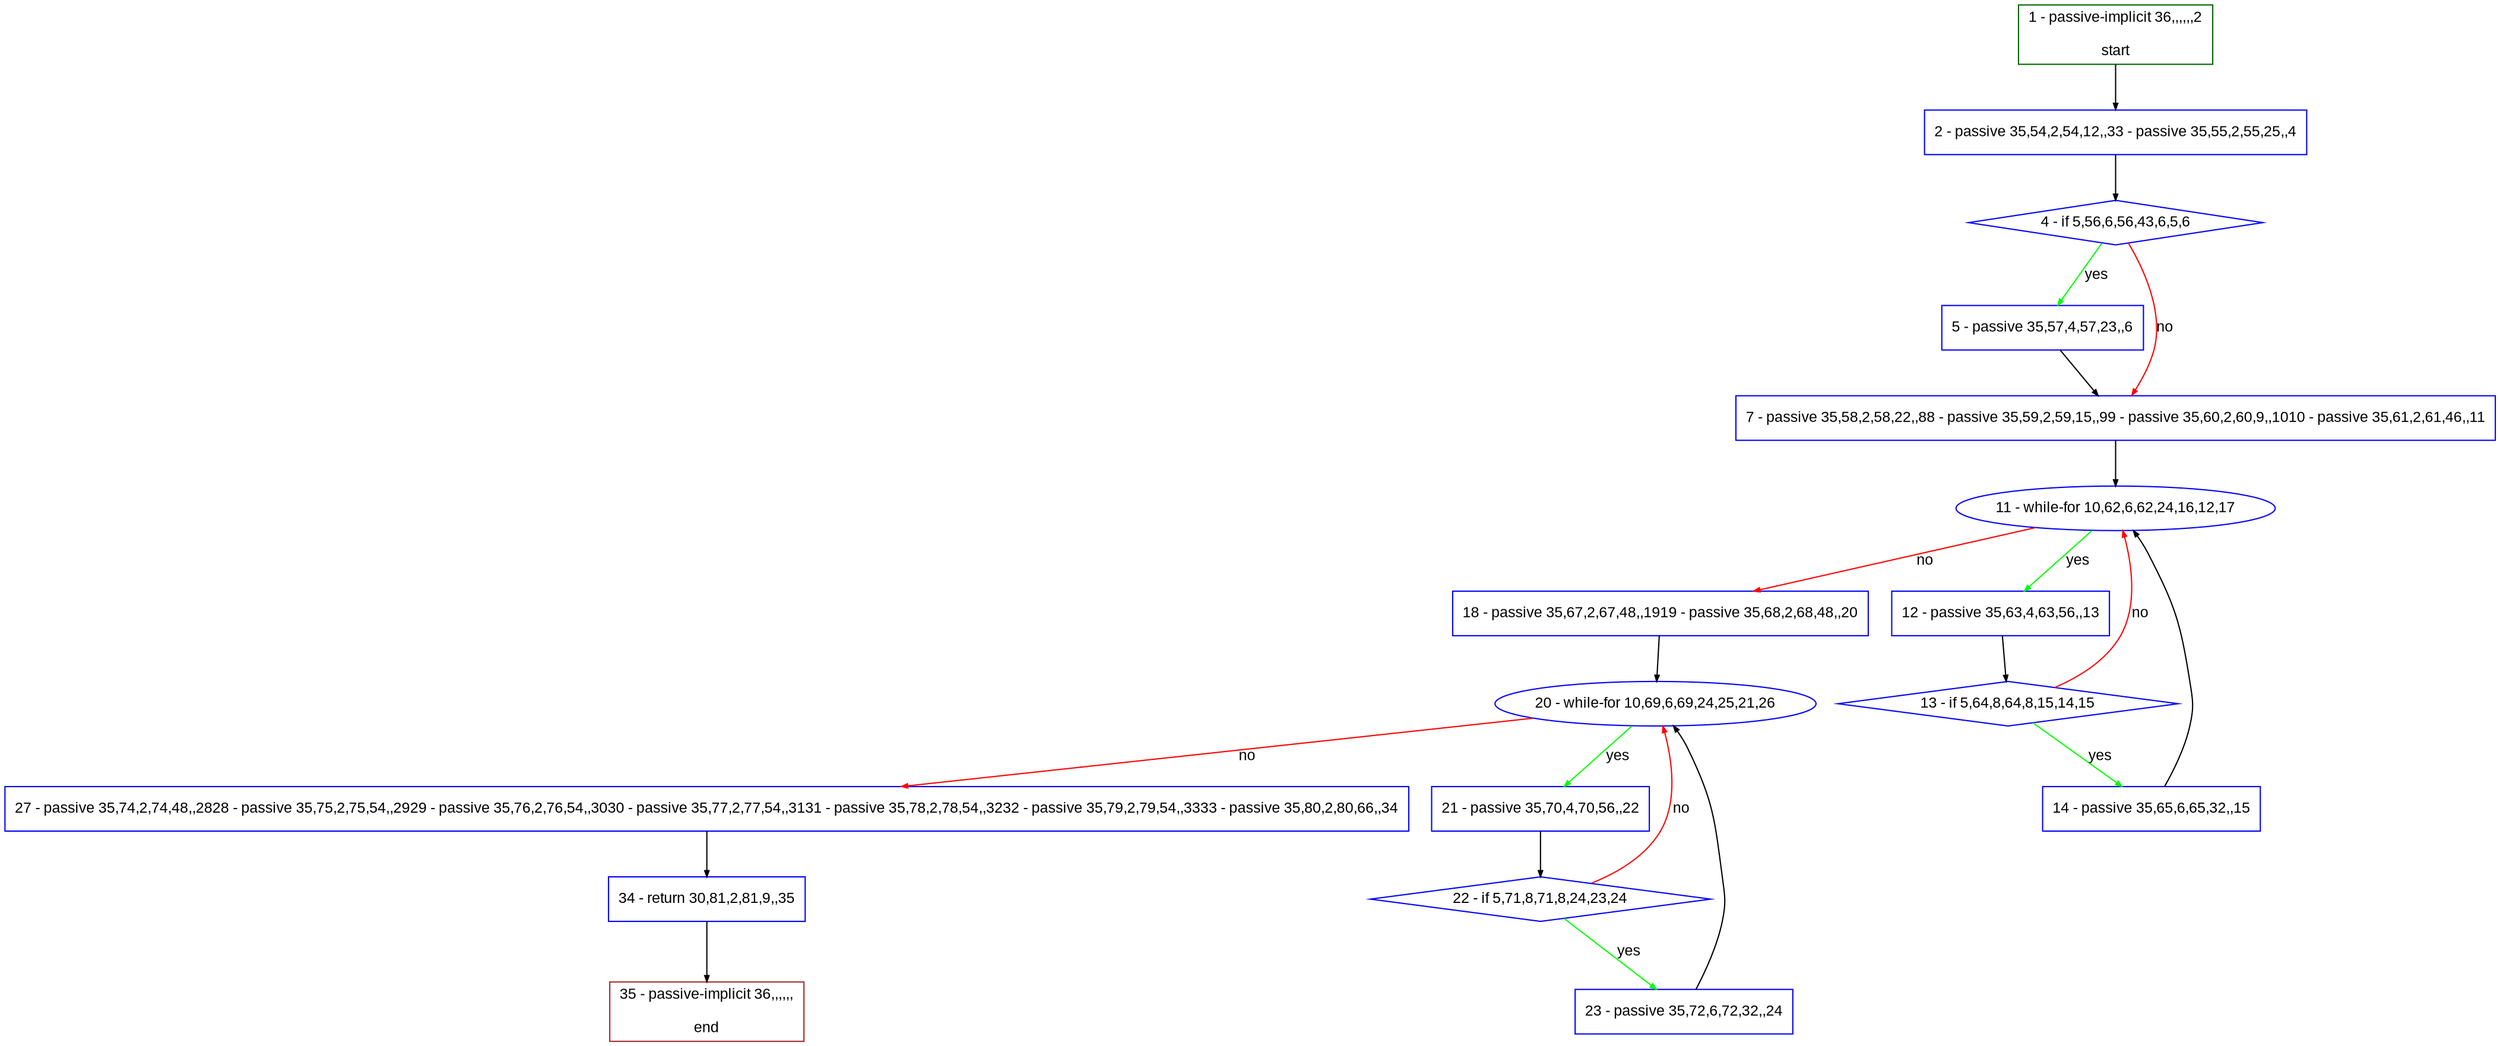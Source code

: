 digraph "" {
  graph [pack="true", label="", fontsize="12", packmode="clust", fontname="Arial", fillcolor="#FFFFCC", bgcolor="white", style="rounded,filled", compound="true"];
  node [node_initialized="no", label="", color="grey", fontsize="12", fillcolor="white", fontname="Arial", style="filled", shape="rectangle", compound="true", fixedsize="false"];
  edge [fontcolor="black", arrowhead="normal", arrowtail="none", arrowsize="0.5", ltail="", label="", color="black", fontsize="12", lhead="", fontname="Arial", dir="forward", compound="true"];
  __N1 [label="2 - passive 35,54,2,54,12,,33 - passive 35,55,2,55,25,,4", color="#0000ff", fillcolor="#ffffff", style="filled", shape="box"];
  __N2 [label="1 - passive-implicit 36,,,,,,2\n\nstart", color="#006400", fillcolor="#ffffff", style="filled", shape="box"];
  __N3 [label="4 - if 5,56,6,56,43,6,5,6", color="#0000ff", fillcolor="#ffffff", style="filled", shape="diamond"];
  __N4 [label="5 - passive 35,57,4,57,23,,6", color="#0000ff", fillcolor="#ffffff", style="filled", shape="box"];
  __N5 [label="7 - passive 35,58,2,58,22,,88 - passive 35,59,2,59,15,,99 - passive 35,60,2,60,9,,1010 - passive 35,61,2,61,46,,11", color="#0000ff", fillcolor="#ffffff", style="filled", shape="box"];
  __N6 [label="11 - while-for 10,62,6,62,24,16,12,17", color="#0000ff", fillcolor="#ffffff", style="filled", shape="oval"];
  __N7 [label="12 - passive 35,63,4,63,56,,13", color="#0000ff", fillcolor="#ffffff", style="filled", shape="box"];
  __N8 [label="18 - passive 35,67,2,67,48,,1919 - passive 35,68,2,68,48,,20", color="#0000ff", fillcolor="#ffffff", style="filled", shape="box"];
  __N9 [label="13 - if 5,64,8,64,8,15,14,15", color="#0000ff", fillcolor="#ffffff", style="filled", shape="diamond"];
  __N10 [label="14 - passive 35,65,6,65,32,,15", color="#0000ff", fillcolor="#ffffff", style="filled", shape="box"];
  __N11 [label="20 - while-for 10,69,6,69,24,25,21,26", color="#0000ff", fillcolor="#ffffff", style="filled", shape="oval"];
  __N12 [label="21 - passive 35,70,4,70,56,,22", color="#0000ff", fillcolor="#ffffff", style="filled", shape="box"];
  __N13 [label="27 - passive 35,74,2,74,48,,2828 - passive 35,75,2,75,54,,2929 - passive 35,76,2,76,54,,3030 - passive 35,77,2,77,54,,3131 - passive 35,78,2,78,54,,3232 - passive 35,79,2,79,54,,3333 - passive 35,80,2,80,66,,34", color="#0000ff", fillcolor="#ffffff", style="filled", shape="box"];
  __N14 [label="22 - if 5,71,8,71,8,24,23,24", color="#0000ff", fillcolor="#ffffff", style="filled", shape="diamond"];
  __N15 [label="23 - passive 35,72,6,72,32,,24", color="#0000ff", fillcolor="#ffffff", style="filled", shape="box"];
  __N16 [label="34 - return 30,81,2,81,9,,35", color="#0000ff", fillcolor="#ffffff", style="filled", shape="box"];
  __N17 [label="35 - passive-implicit 36,,,,,,\n\nend", color="#a52a2a", fillcolor="#ffffff", style="filled", shape="box"];
  __N2 -> __N1 [arrowhead="normal", arrowtail="none", color="#000000", label="", dir="forward"];
  __N1 -> __N3 [arrowhead="normal", arrowtail="none", color="#000000", label="", dir="forward"];
  __N3 -> __N4 [arrowhead="normal", arrowtail="none", color="#00ff00", label="yes", dir="forward"];
  __N3 -> __N5 [arrowhead="normal", arrowtail="none", color="#ff0000", label="no", dir="forward"];
  __N4 -> __N5 [arrowhead="normal", arrowtail="none", color="#000000", label="", dir="forward"];
  __N5 -> __N6 [arrowhead="normal", arrowtail="none", color="#000000", label="", dir="forward"];
  __N6 -> __N7 [arrowhead="normal", arrowtail="none", color="#00ff00", label="yes", dir="forward"];
  __N6 -> __N8 [arrowhead="normal", arrowtail="none", color="#ff0000", label="no", dir="forward"];
  __N7 -> __N9 [arrowhead="normal", arrowtail="none", color="#000000", label="", dir="forward"];
  __N9 -> __N6 [arrowhead="normal", arrowtail="none", color="#ff0000", label="no", dir="forward"];
  __N9 -> __N10 [arrowhead="normal", arrowtail="none", color="#00ff00", label="yes", dir="forward"];
  __N10 -> __N6 [arrowhead="normal", arrowtail="none", color="#000000", label="", dir="forward"];
  __N8 -> __N11 [arrowhead="normal", arrowtail="none", color="#000000", label="", dir="forward"];
  __N11 -> __N12 [arrowhead="normal", arrowtail="none", color="#00ff00", label="yes", dir="forward"];
  __N11 -> __N13 [arrowhead="normal", arrowtail="none", color="#ff0000", label="no", dir="forward"];
  __N12 -> __N14 [arrowhead="normal", arrowtail="none", color="#000000", label="", dir="forward"];
  __N14 -> __N11 [arrowhead="normal", arrowtail="none", color="#ff0000", label="no", dir="forward"];
  __N14 -> __N15 [arrowhead="normal", arrowtail="none", color="#00ff00", label="yes", dir="forward"];
  __N15 -> __N11 [arrowhead="normal", arrowtail="none", color="#000000", label="", dir="forward"];
  __N13 -> __N16 [arrowhead="normal", arrowtail="none", color="#000000", label="", dir="forward"];
  __N16 -> __N17 [arrowhead="normal", arrowtail="none", color="#000000", label="", dir="forward"];
}
